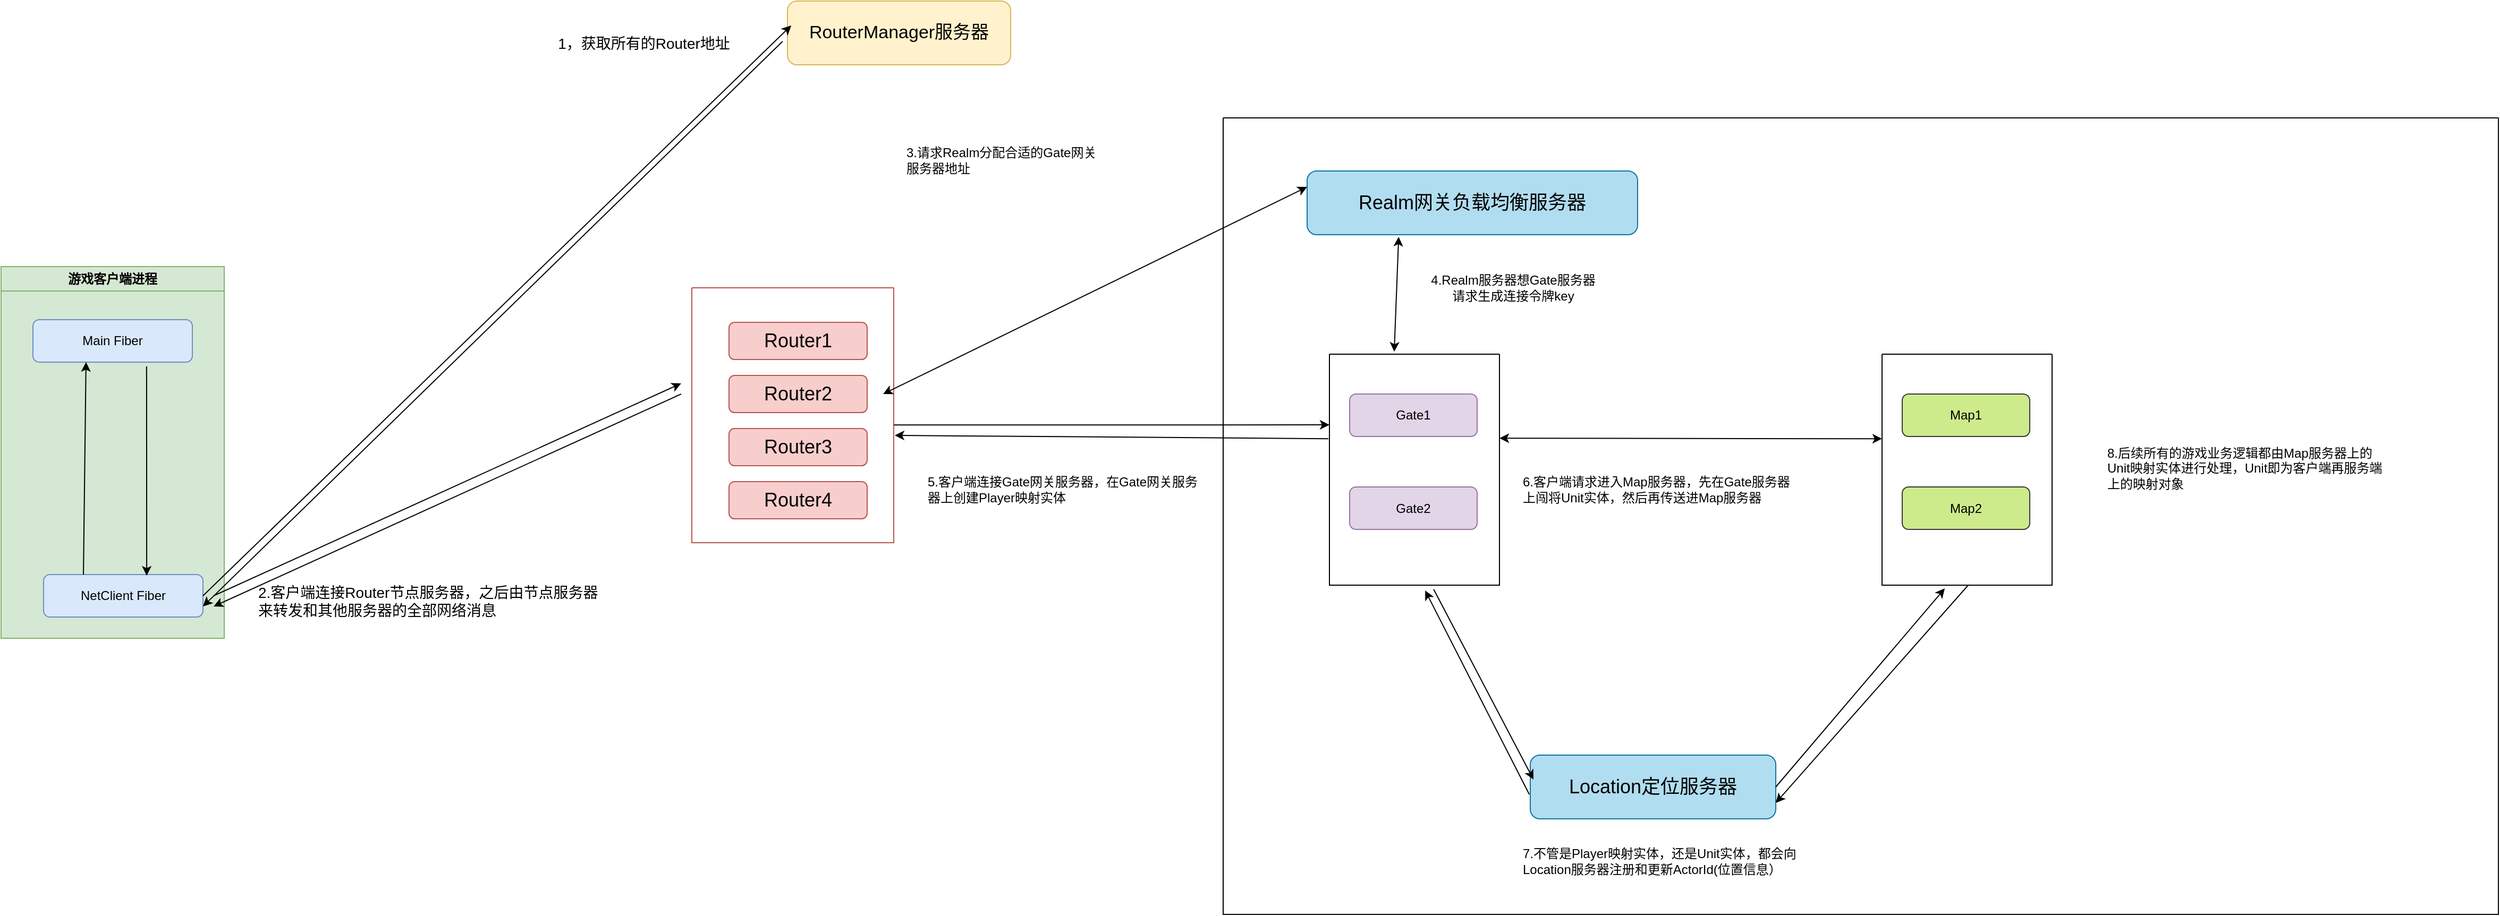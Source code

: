 <mxfile version="24.4.0" type="device">
  <diagram name="第 1 页" id="FMP3942vVoAkyzEO4C84">
    <mxGraphModel dx="1434" dy="2076" grid="1" gridSize="10" guides="1" tooltips="1" connect="1" arrows="1" fold="1" page="1" pageScale="1" pageWidth="827" pageHeight="1169" math="0" shadow="0">
      <root>
        <mxCell id="0" />
        <mxCell id="1" parent="0" />
        <mxCell id="G5kktZHgfrruFAhplKHD-1" value="游戏客户端进程" style="swimlane;whiteSpace=wrap;html=1;fillColor=#d5e8d4;strokeColor=#82b366;swimlaneFillColor=#D5E8D4;" vertex="1" parent="1">
          <mxGeometry x="70" y="160" width="210" height="350" as="geometry" />
        </mxCell>
        <mxCell id="G5kktZHgfrruFAhplKHD-2" value="Main Fiber" style="rounded=1;whiteSpace=wrap;html=1;fillColor=#dae8fc;strokeColor=#6c8ebf;" vertex="1" parent="G5kktZHgfrruFAhplKHD-1">
          <mxGeometry x="30" y="50" width="150" height="40" as="geometry" />
        </mxCell>
        <mxCell id="G5kktZHgfrruFAhplKHD-3" value="NetClient Fiber" style="rounded=1;whiteSpace=wrap;html=1;fillColor=#dae8fc;strokeColor=#6c8ebf;" vertex="1" parent="G5kktZHgfrruFAhplKHD-1">
          <mxGeometry x="40" y="290" width="150" height="40" as="geometry" />
        </mxCell>
        <mxCell id="G5kktZHgfrruFAhplKHD-5" value="" style="endArrow=classic;html=1;rounded=0;exitX=0.713;exitY=1.1;exitDx=0;exitDy=0;entryX=0.647;entryY=0.025;entryDx=0;entryDy=0;entryPerimeter=0;exitPerimeter=0;" edge="1" parent="G5kktZHgfrruFAhplKHD-1" source="G5kktZHgfrruFAhplKHD-2" target="G5kktZHgfrruFAhplKHD-3">
          <mxGeometry width="50" height="50" relative="1" as="geometry">
            <mxPoint x="78" y="250" as="sourcePoint" />
            <mxPoint x="80" y="110" as="targetPoint" />
          </mxGeometry>
        </mxCell>
        <mxCell id="G5kktZHgfrruFAhplKHD-4" value="" style="endArrow=classic;html=1;rounded=0;exitX=0.25;exitY=0;exitDx=0;exitDy=0;entryX=0.333;entryY=1;entryDx=0;entryDy=0;entryPerimeter=0;" edge="1" parent="G5kktZHgfrruFAhplKHD-1" source="G5kktZHgfrruFAhplKHD-3" target="G5kktZHgfrruFAhplKHD-2">
          <mxGeometry width="50" height="50" relative="1" as="geometry">
            <mxPoint x="340" y="100" as="sourcePoint" />
            <mxPoint x="70" y="100" as="targetPoint" />
          </mxGeometry>
        </mxCell>
        <mxCell id="G5kktZHgfrruFAhplKHD-6" value="RouterManager服务器" style="rounded=1;whiteSpace=wrap;html=1;fontSize=17;fillColor=#fff2cc;strokeColor=#d6b656;" vertex="1" parent="1">
          <mxGeometry x="810" y="-90" width="210" height="60" as="geometry" />
        </mxCell>
        <mxCell id="G5kktZHgfrruFAhplKHD-7" value="" style="endArrow=classic;html=1;rounded=0;exitX=1;exitY=0.5;exitDx=0;exitDy=0;entryX=0.017;entryY=0.383;entryDx=0;entryDy=0;entryPerimeter=0;" edge="1" parent="1" source="G5kktZHgfrruFAhplKHD-3" target="G5kktZHgfrruFAhplKHD-6">
          <mxGeometry width="50" height="50" relative="1" as="geometry">
            <mxPoint x="750" y="330" as="sourcePoint" />
            <mxPoint x="800" y="-70" as="targetPoint" />
          </mxGeometry>
        </mxCell>
        <mxCell id="G5kktZHgfrruFAhplKHD-8" value="" style="endArrow=classic;html=1;rounded=0;entryX=1;entryY=0.75;entryDx=0;entryDy=0;exitX=-0.022;exitY=0.633;exitDx=0;exitDy=0;exitPerimeter=0;" edge="1" parent="1" source="G5kktZHgfrruFAhplKHD-6" target="G5kktZHgfrruFAhplKHD-3">
          <mxGeometry width="50" height="50" relative="1" as="geometry">
            <mxPoint x="750" y="330" as="sourcePoint" />
            <mxPoint x="800" y="280" as="targetPoint" />
          </mxGeometry>
        </mxCell>
        <mxCell id="G5kktZHgfrruFAhplKHD-9" value="1，获取所有的Router地址" style="text;html=1;align=center;verticalAlign=middle;whiteSpace=wrap;rounded=0;fontSize=14;" vertex="1" parent="1">
          <mxGeometry x="580" y="-60" width="190" height="20" as="geometry" />
        </mxCell>
        <mxCell id="G5kktZHgfrruFAhplKHD-10" value="" style="swimlane;startSize=0;fillColor=#f8cecc;strokeColor=#b85450;" vertex="1" parent="1">
          <mxGeometry x="720" y="180" width="190" height="240" as="geometry" />
        </mxCell>
        <mxCell id="G5kktZHgfrruFAhplKHD-11" value="Router1" style="rounded=1;whiteSpace=wrap;html=1;fillColor=#f8cecc;strokeColor=#b85450;fontSize=18;" vertex="1" parent="G5kktZHgfrruFAhplKHD-10">
          <mxGeometry x="35" y="32.5" width="130" height="35" as="geometry" />
        </mxCell>
        <mxCell id="G5kktZHgfrruFAhplKHD-12" value="Router2" style="rounded=1;whiteSpace=wrap;html=1;fillColor=#f8cecc;strokeColor=#b85450;fontSize=18;" vertex="1" parent="G5kktZHgfrruFAhplKHD-10">
          <mxGeometry x="35" y="82.5" width="130" height="35" as="geometry" />
        </mxCell>
        <mxCell id="G5kktZHgfrruFAhplKHD-13" value="Router3" style="rounded=1;whiteSpace=wrap;html=1;fillColor=#f8cecc;strokeColor=#b85450;fontSize=18;" vertex="1" parent="G5kktZHgfrruFAhplKHD-10">
          <mxGeometry x="35" y="132.5" width="130" height="35" as="geometry" />
        </mxCell>
        <mxCell id="G5kktZHgfrruFAhplKHD-14" value="Router4" style="rounded=1;whiteSpace=wrap;html=1;fillColor=#f8cecc;strokeColor=#b85450;fontSize=18;" vertex="1" parent="G5kktZHgfrruFAhplKHD-10">
          <mxGeometry x="35" y="182.5" width="130" height="35" as="geometry" />
        </mxCell>
        <mxCell id="G5kktZHgfrruFAhplKHD-17" value="2.客户端连接Router节点服务器，之后由节点服务器来转发和其他服务器的全部网络消息" style="text;html=1;align=left;verticalAlign=middle;whiteSpace=wrap;rounded=0;fontSize=14;" vertex="1" parent="1">
          <mxGeometry x="310" y="460" width="330" height="30" as="geometry" />
        </mxCell>
        <mxCell id="G5kktZHgfrruFAhplKHD-18" value="" style="endArrow=classic;html=1;rounded=0;" edge="1" parent="1">
          <mxGeometry width="50" height="50" relative="1" as="geometry">
            <mxPoint x="270" y="470" as="sourcePoint" />
            <mxPoint x="710" y="270" as="targetPoint" />
          </mxGeometry>
        </mxCell>
        <mxCell id="G5kktZHgfrruFAhplKHD-19" value="" style="endArrow=classic;html=1;rounded=0;" edge="1" parent="1">
          <mxGeometry width="50" height="50" relative="1" as="geometry">
            <mxPoint x="710" y="280" as="sourcePoint" />
            <mxPoint x="270" y="480" as="targetPoint" />
          </mxGeometry>
        </mxCell>
        <mxCell id="G5kktZHgfrruFAhplKHD-20" value="" style="swimlane;startSize=0;" vertex="1" parent="1">
          <mxGeometry x="1220" y="20" width="1200" height="750" as="geometry" />
        </mxCell>
        <mxCell id="G5kktZHgfrruFAhplKHD-21" value="Realm网关负载均衡服务器" style="rounded=1;whiteSpace=wrap;html=1;fontSize=18;fillColor=#b1ddf0;strokeColor=#10739e;" vertex="1" parent="G5kktZHgfrruFAhplKHD-20">
          <mxGeometry x="79" y="50" width="311" height="60" as="geometry" />
        </mxCell>
        <mxCell id="G5kktZHgfrruFAhplKHD-22" value="" style="swimlane;startSize=0;fillColor=#9999FF;" vertex="1" parent="G5kktZHgfrruFAhplKHD-20">
          <mxGeometry x="100" y="222.5" width="160" height="217.5" as="geometry" />
        </mxCell>
        <mxCell id="G5kktZHgfrruFAhplKHD-24" value="Gate1" style="rounded=1;whiteSpace=wrap;html=1;fillColor=#e1d5e7;strokeColor=#9673a6;" vertex="1" parent="G5kktZHgfrruFAhplKHD-22">
          <mxGeometry x="19" y="37.5" width="120" height="40" as="geometry" />
        </mxCell>
        <mxCell id="G5kktZHgfrruFAhplKHD-25" value="Gate2" style="rounded=1;whiteSpace=wrap;html=1;fillColor=#e1d5e7;strokeColor=#9673a6;" vertex="1" parent="G5kktZHgfrruFAhplKHD-22">
          <mxGeometry x="19" y="125" width="120" height="40" as="geometry" />
        </mxCell>
        <mxCell id="G5kktZHgfrruFAhplKHD-29" value="" style="swimlane;startSize=0;fillColor=#9999FF;" vertex="1" parent="G5kktZHgfrruFAhplKHD-20">
          <mxGeometry x="620" y="222.5" width="160" height="217.5" as="geometry" />
        </mxCell>
        <mxCell id="G5kktZHgfrruFAhplKHD-30" value="Map1" style="rounded=1;whiteSpace=wrap;html=1;fillColor=#cdeb8b;strokeColor=#36393d;" vertex="1" parent="G5kktZHgfrruFAhplKHD-29">
          <mxGeometry x="19" y="37.5" width="120" height="40" as="geometry" />
        </mxCell>
        <mxCell id="G5kktZHgfrruFAhplKHD-31" value="Map2" style="rounded=1;whiteSpace=wrap;html=1;fillColor=#cdeb8b;strokeColor=#36393d;" vertex="1" parent="G5kktZHgfrruFAhplKHD-29">
          <mxGeometry x="19" y="125" width="120" height="40" as="geometry" />
        </mxCell>
        <mxCell id="G5kktZHgfrruFAhplKHD-33" value="4.Realm服务器想Gate服务器请求生成连接令牌key" style="text;html=1;align=center;verticalAlign=middle;whiteSpace=wrap;rounded=0;" vertex="1" parent="G5kktZHgfrruFAhplKHD-20">
          <mxGeometry x="190" y="140" width="165.5" height="40" as="geometry" />
        </mxCell>
        <mxCell id="G5kktZHgfrruFAhplKHD-34" value="" style="endArrow=classic;startArrow=classic;html=1;rounded=0;entryX=0.381;entryY=-0.011;entryDx=0;entryDy=0;exitX=0.277;exitY=1.033;exitDx=0;exitDy=0;exitPerimeter=0;entryPerimeter=0;" edge="1" parent="G5kktZHgfrruFAhplKHD-20" source="G5kktZHgfrruFAhplKHD-21" target="G5kktZHgfrruFAhplKHD-22">
          <mxGeometry width="50" height="50" relative="1" as="geometry">
            <mxPoint x="78.997" y="112.5" as="sourcePoint" />
            <mxPoint x="208.47" y="222.5" as="targetPoint" />
          </mxGeometry>
        </mxCell>
        <mxCell id="G5kktZHgfrruFAhplKHD-35" value="" style="endArrow=classic;startArrow=classic;html=1;rounded=0;entryX=0;entryY=0.366;entryDx=0;entryDy=0;entryPerimeter=0;" edge="1" parent="G5kktZHgfrruFAhplKHD-20" target="G5kktZHgfrruFAhplKHD-29">
          <mxGeometry width="50" height="50" relative="1" as="geometry">
            <mxPoint x="260" y="301.635" as="sourcePoint" />
            <mxPoint x="560" y="300.005" as="targetPoint" />
          </mxGeometry>
        </mxCell>
        <mxCell id="G5kktZHgfrruFAhplKHD-36" value="6.客户端请求进入Map服务器，先在Gate服务器上闯将Unit实体，然后再传送进Map服务器" style="text;html=1;align=left;verticalAlign=middle;whiteSpace=wrap;rounded=0;" vertex="1" parent="G5kktZHgfrruFAhplKHD-20">
          <mxGeometry x="280" y="330" width="260" height="40" as="geometry" />
        </mxCell>
        <mxCell id="G5kktZHgfrruFAhplKHD-40" value="Location定位服务器" style="rounded=1;whiteSpace=wrap;html=1;fontSize=18;fillColor=#b1ddf0;strokeColor=#10739e;" vertex="1" parent="G5kktZHgfrruFAhplKHD-20">
          <mxGeometry x="289" y="600" width="231" height="60" as="geometry" />
        </mxCell>
        <mxCell id="G5kktZHgfrruFAhplKHD-41" value="" style="endArrow=classic;html=1;rounded=0;entryX=0.013;entryY=0.383;entryDx=0;entryDy=0;entryPerimeter=0;exitX=0.613;exitY=1.018;exitDx=0;exitDy=0;exitPerimeter=0;" edge="1" parent="G5kktZHgfrruFAhplKHD-20" source="G5kktZHgfrruFAhplKHD-22" target="G5kktZHgfrruFAhplKHD-40">
          <mxGeometry width="50" height="50" relative="1" as="geometry">
            <mxPoint x="170" y="480" as="sourcePoint" />
            <mxPoint x="220" y="430" as="targetPoint" />
          </mxGeometry>
        </mxCell>
        <mxCell id="G5kktZHgfrruFAhplKHD-42" value="" style="endArrow=classic;html=1;rounded=0;exitX=-0.004;exitY=0.617;exitDx=0;exitDy=0;exitPerimeter=0;entryX=0.563;entryY=1.023;entryDx=0;entryDy=0;entryPerimeter=0;" edge="1" parent="G5kktZHgfrruFAhplKHD-20" source="G5kktZHgfrruFAhplKHD-40" target="G5kktZHgfrruFAhplKHD-22">
          <mxGeometry width="50" height="50" relative="1" as="geometry">
            <mxPoint x="170" y="480" as="sourcePoint" />
            <mxPoint x="220" y="430" as="targetPoint" />
          </mxGeometry>
        </mxCell>
        <mxCell id="G5kktZHgfrruFAhplKHD-43" value="" style="endArrow=classic;html=1;rounded=0;entryX=0.369;entryY=1.014;entryDx=0;entryDy=0;entryPerimeter=0;exitX=1;exitY=0.5;exitDx=0;exitDy=0;" edge="1" parent="G5kktZHgfrruFAhplKHD-20" source="G5kktZHgfrruFAhplKHD-40" target="G5kktZHgfrruFAhplKHD-29">
          <mxGeometry width="50" height="50" relative="1" as="geometry">
            <mxPoint x="170" y="480" as="sourcePoint" />
            <mxPoint x="220" y="430" as="targetPoint" />
          </mxGeometry>
        </mxCell>
        <mxCell id="G5kktZHgfrruFAhplKHD-44" value="" style="endArrow=classic;html=1;rounded=0;exitX=1;exitY=0.75;exitDx=0;exitDy=0;entryX=1;entryY=0.75;entryDx=0;entryDy=0;" edge="1" parent="G5kktZHgfrruFAhplKHD-20" target="G5kktZHgfrruFAhplKHD-40">
          <mxGeometry width="50" height="50" relative="1" as="geometry">
            <mxPoint x="701.11" y="440" as="sourcePoint" />
            <mxPoint x="669.999" y="545" as="targetPoint" />
          </mxGeometry>
        </mxCell>
        <mxCell id="G5kktZHgfrruFAhplKHD-45" value="7.不管是Player映射实体，还是Unit实体，都会向Location服务器注册和更新ActorId(位置信息）" style="text;html=1;align=left;verticalAlign=middle;whiteSpace=wrap;rounded=0;" vertex="1" parent="G5kktZHgfrruFAhplKHD-20">
          <mxGeometry x="280" y="680" width="260" height="40" as="geometry" />
        </mxCell>
        <mxCell id="G5kktZHgfrruFAhplKHD-46" value="8.后续所有的游戏业务逻辑都由Map服务器上的Unit映射实体进行处理，Unit即为客户端再服务端上的映射对象" style="text;html=1;align=left;verticalAlign=middle;whiteSpace=wrap;rounded=0;" vertex="1" parent="G5kktZHgfrruFAhplKHD-20">
          <mxGeometry x="830" y="290" width="272" height="80" as="geometry" />
        </mxCell>
        <mxCell id="G5kktZHgfrruFAhplKHD-26" value="" style="endArrow=classic;startArrow=classic;html=1;rounded=0;entryX=0;entryY=0.25;entryDx=0;entryDy=0;" edge="1" parent="1" target="G5kktZHgfrruFAhplKHD-21">
          <mxGeometry width="50" height="50" relative="1" as="geometry">
            <mxPoint x="900" y="280" as="sourcePoint" />
            <mxPoint x="950" y="230" as="targetPoint" />
          </mxGeometry>
        </mxCell>
        <mxCell id="G5kktZHgfrruFAhplKHD-27" value="3.请求Realm分配合适的Gate网关服务器地址" style="text;html=1;align=left;verticalAlign=middle;whiteSpace=wrap;rounded=0;" vertex="1" parent="1">
          <mxGeometry x="920" y="40" width="190" height="40" as="geometry" />
        </mxCell>
        <mxCell id="G5kktZHgfrruFAhplKHD-37" value="5.客户端连接Gate网关服务器，在Gate网关服务器上创建Player映射实体" style="text;html=1;align=left;verticalAlign=middle;whiteSpace=wrap;rounded=0;" vertex="1" parent="1">
          <mxGeometry x="940" y="350" width="260" height="40" as="geometry" />
        </mxCell>
        <mxCell id="G5kktZHgfrruFAhplKHD-38" value="" style="endArrow=classic;html=1;rounded=0;exitX=1;exitY=0.538;exitDx=0;exitDy=0;exitPerimeter=0;entryX=0;entryY=0.306;entryDx=0;entryDy=0;entryPerimeter=0;" edge="1" parent="1" source="G5kktZHgfrruFAhplKHD-10" target="G5kktZHgfrruFAhplKHD-22">
          <mxGeometry width="50" height="50" relative="1" as="geometry">
            <mxPoint x="1240" y="230" as="sourcePoint" />
            <mxPoint x="1290" y="180" as="targetPoint" />
          </mxGeometry>
        </mxCell>
        <mxCell id="G5kktZHgfrruFAhplKHD-39" value="" style="endArrow=classic;html=1;rounded=0;entryX=1.005;entryY=0.579;entryDx=0;entryDy=0;entryPerimeter=0;exitX=-0.006;exitY=0.366;exitDx=0;exitDy=0;exitPerimeter=0;" edge="1" parent="1" source="G5kktZHgfrruFAhplKHD-22" target="G5kktZHgfrruFAhplKHD-10">
          <mxGeometry width="50" height="50" relative="1" as="geometry">
            <mxPoint x="1240" y="230" as="sourcePoint" />
            <mxPoint x="1290" y="180" as="targetPoint" />
          </mxGeometry>
        </mxCell>
      </root>
    </mxGraphModel>
  </diagram>
</mxfile>
